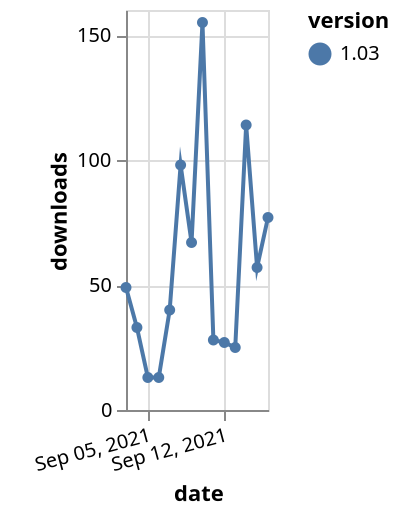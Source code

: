 {"$schema": "https://vega.github.io/schema/vega-lite/v5.json", "description": "A simple bar chart with embedded data.", "data": {"values": [{"date": "2021-09-03", "total": 79309, "delta": 49, "version": "1.03"}, {"date": "2021-09-04", "total": 79342, "delta": 33, "version": "1.03"}, {"date": "2021-09-05", "total": 79355, "delta": 13, "version": "1.03"}, {"date": "2021-09-06", "total": 79368, "delta": 13, "version": "1.03"}, {"date": "2021-09-07", "total": 79408, "delta": 40, "version": "1.03"}, {"date": "2021-09-08", "total": 79506, "delta": 98, "version": "1.03"}, {"date": "2021-09-09", "total": 79573, "delta": 67, "version": "1.03"}, {"date": "2021-09-10", "total": 79728, "delta": 155, "version": "1.03"}, {"date": "2021-09-11", "total": 79756, "delta": 28, "version": "1.03"}, {"date": "2021-09-12", "total": 79783, "delta": 27, "version": "1.03"}, {"date": "2021-09-13", "total": 79808, "delta": 25, "version": "1.03"}, {"date": "2021-09-14", "total": 79922, "delta": 114, "version": "1.03"}, {"date": "2021-09-15", "total": 79979, "delta": 57, "version": "1.03"}, {"date": "2021-09-16", "total": 80056, "delta": 77, "version": "1.03"}]}, "width": "container", "mark": {"type": "line", "point": {"filled": true}}, "encoding": {"x": {"field": "date", "type": "temporal", "timeUnit": "yearmonthdate", "title": "date", "axis": {"labelAngle": -15}}, "y": {"field": "delta", "type": "quantitative", "title": "downloads"}, "color": {"field": "version", "type": "nominal"}, "tooltip": {"field": "delta"}}}